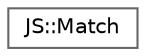 digraph "Graphical Class Hierarchy"
{
 // LATEX_PDF_SIZE
  bgcolor="transparent";
  edge [fontname=Helvetica,fontsize=10,labelfontname=Helvetica,labelfontsize=10];
  node [fontname=Helvetica,fontsize=10,shape=box,height=0.2,width=0.4];
  rankdir="LR";
  Node0 [id="Node000000",label="JS::Match",height=0.2,width=0.4,color="grey40", fillcolor="white", style="filled",URL="$structJS_1_1Match.html",tooltip=" "];
}
